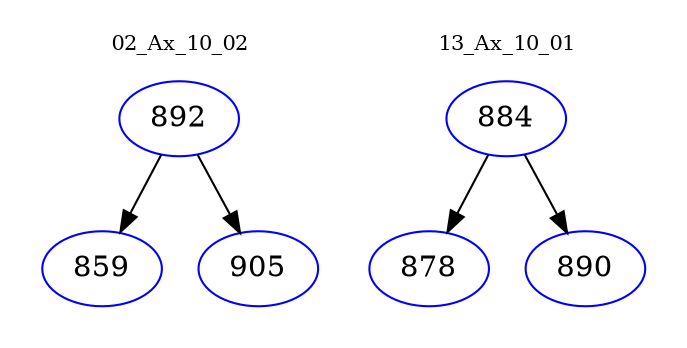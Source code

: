 digraph{
subgraph cluster_0 {
color = white
label = "02_Ax_10_02";
fontsize=10;
T0_892 [label="892", color="blue"]
T0_892 -> T0_859 [color="black"]
T0_859 [label="859", color="blue"]
T0_892 -> T0_905 [color="black"]
T0_905 [label="905", color="blue"]
}
subgraph cluster_1 {
color = white
label = "13_Ax_10_01";
fontsize=10;
T1_884 [label="884", color="blue"]
T1_884 -> T1_878 [color="black"]
T1_878 [label="878", color="blue"]
T1_884 -> T1_890 [color="black"]
T1_890 [label="890", color="blue"]
}
}
